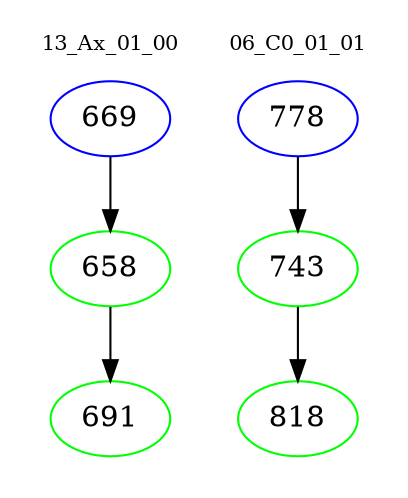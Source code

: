 digraph{
subgraph cluster_0 {
color = white
label = "13_Ax_01_00";
fontsize=10;
T0_669 [label="669", color="blue"]
T0_669 -> T0_658 [color="black"]
T0_658 [label="658", color="green"]
T0_658 -> T0_691 [color="black"]
T0_691 [label="691", color="green"]
}
subgraph cluster_1 {
color = white
label = "06_C0_01_01";
fontsize=10;
T1_778 [label="778", color="blue"]
T1_778 -> T1_743 [color="black"]
T1_743 [label="743", color="green"]
T1_743 -> T1_818 [color="black"]
T1_818 [label="818", color="green"]
}
}

